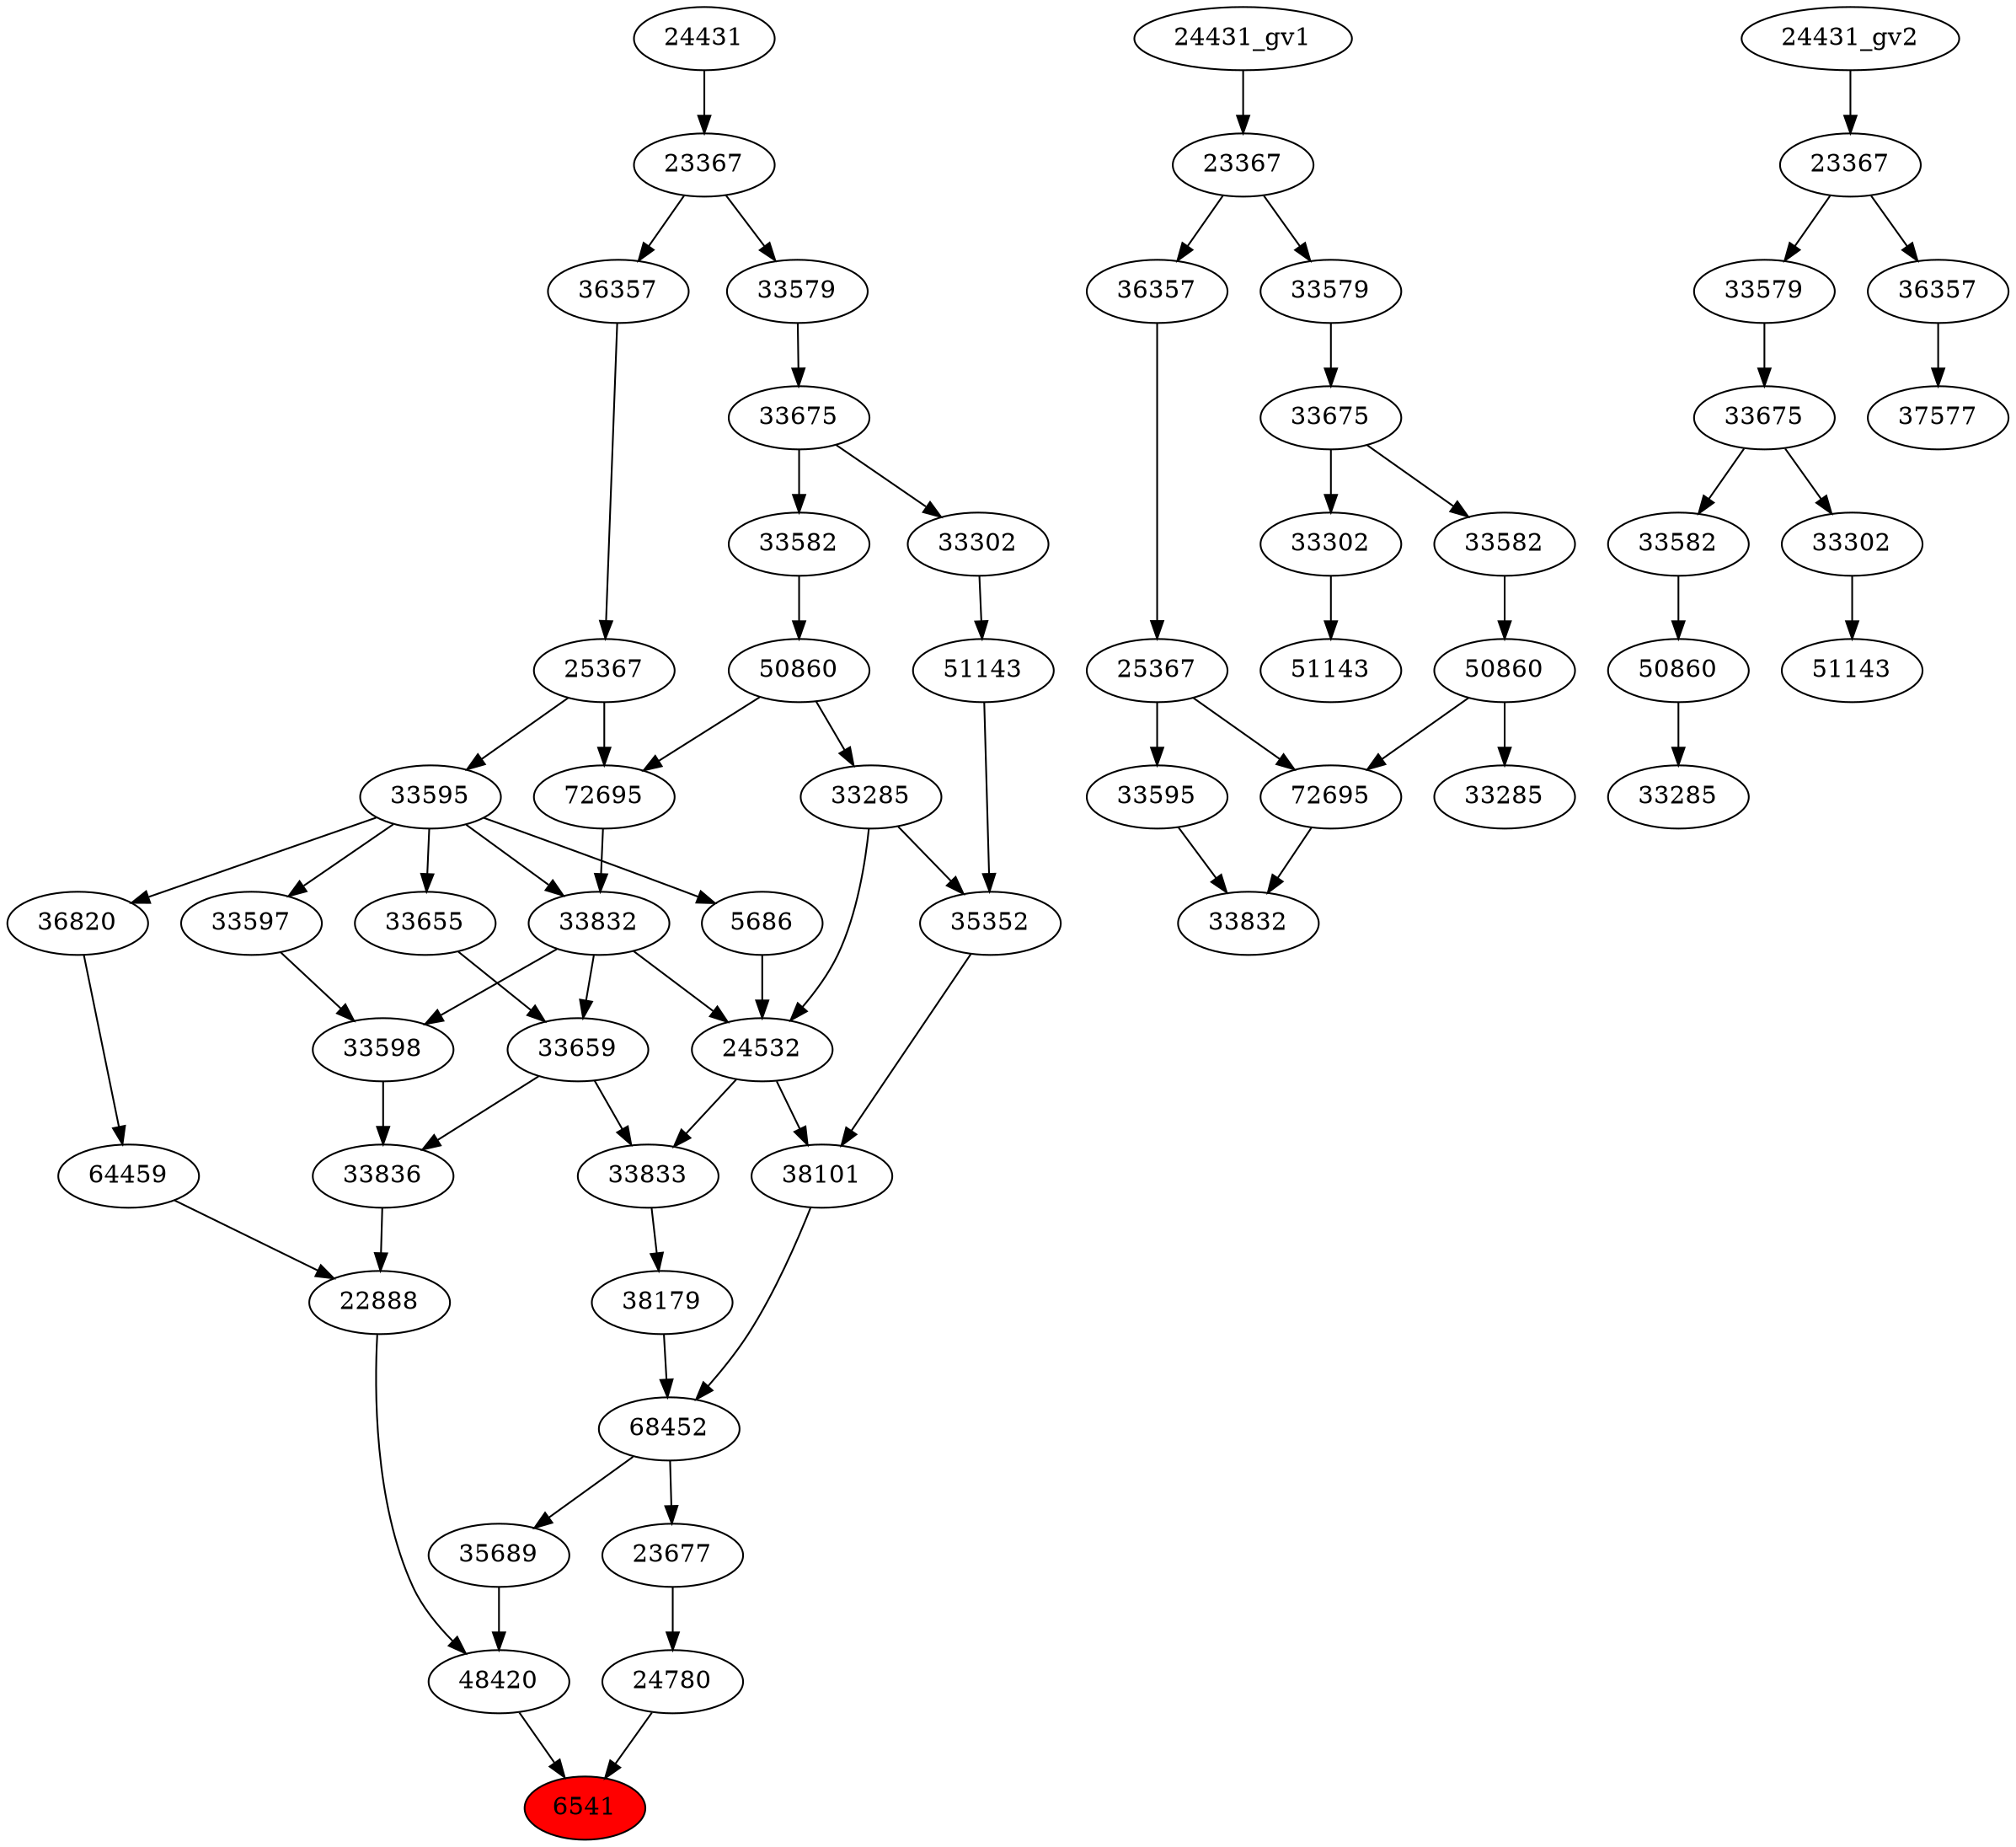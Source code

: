 strict digraph root {
	node [label="\N"];
	{
		node [fillcolor="",
			label="\N",
			style=""
		];
		6541		 [fillcolor=red,
			label=6541,
			style=filled];
		48420		 [label=48420];
		48420 -> 6541;
		24780		 [label=24780];
		24780 -> 6541;
		22888		 [label=22888];
		22888 -> 48420;
		35689		 [label=35689];
		35689 -> 48420;
		23677		 [label=23677];
		23677 -> 24780;
		33836		 [label=33836];
		33836 -> 22888;
		64459		 [label=64459];
		64459 -> 22888;
		68452		 [label=68452];
		68452 -> 35689;
		68452 -> 23677;
		33659		 [label=33659];
		33659 -> 33836;
		33833		 [label=33833];
		33659 -> 33833;
		33598		 [label=33598];
		33598 -> 33836;
		36820		 [label=36820];
		36820 -> 64459;
		38179		 [label=38179];
		38179 -> 68452;
		38101		 [label=38101];
		38101 -> 68452;
		33655		 [label=33655];
		33655 -> 33659;
		33832		 [label=33832];
		33832 -> 33659;
		33832 -> 33598;
		24532		 [label=24532];
		33832 -> 24532;
		33597		 [label=33597];
		33597 -> 33598;
		33595		 [label=33595];
		33595 -> 36820;
		33595 -> 33655;
		33595 -> 33832;
		33595 -> 33597;
		5686		 [label=5686];
		33595 -> 5686;
		33833 -> 38179;
		24532 -> 38101;
		24532 -> 33833;
		35352		 [label=35352];
		35352 -> 38101;
		72695		 [label=72695];
		72695 -> 33832;
		25367		 [label=25367];
		25367 -> 33595;
		25367 -> 72695;
		33285		 [label=33285];
		33285 -> 24532;
		33285 -> 35352;
		5686 -> 24532;
		51143		 [label=51143];
		51143 -> 35352;
		50860		 [label=50860];
		50860 -> 72695;
		50860 -> 33285;
		36357		 [label=36357];
		36357 -> 25367;
		33302		 [label=33302];
		33302 -> 51143;
		33582		 [label=33582];
		33582 -> 50860;
		23367		 [label=23367];
		23367 -> 36357;
		33579		 [label=33579];
		23367 -> 33579;
		33675		 [label=33675];
		33675 -> 33302;
		33675 -> 33582;
		24431		 [label=24431];
		24431 -> 23367;
		33579 -> 33675;
	}
	{
		node [label="\N"];
		"33832_gv1"		 [label=33832];
		"72695_gv1"		 [label=72695];
		"72695_gv1" -> "33832_gv1";
		"33595_gv1"		 [label=33595];
		"33595_gv1" -> "33832_gv1";
		"25367_gv1"		 [label=25367];
		"25367_gv1" -> "72695_gv1";
		"25367_gv1" -> "33595_gv1";
		"50860_gv1"		 [label=50860];
		"50860_gv1" -> "72695_gv1";
		"33285_gv1"		 [label=33285];
		"50860_gv1" -> "33285_gv1";
		"36357_gv1"		 [label=36357];
		"36357_gv1" -> "25367_gv1";
		"51143_gv1"		 [label=51143];
		"33302_gv1"		 [label=33302];
		"33302_gv1" -> "51143_gv1";
		"33582_gv1"		 [label=33582];
		"33582_gv1" -> "50860_gv1";
		"23367_gv1"		 [label=23367];
		"23367_gv1" -> "36357_gv1";
		"33579_gv1"		 [label=33579];
		"23367_gv1" -> "33579_gv1";
		"33675_gv1"		 [label=33675];
		"33675_gv1" -> "33302_gv1";
		"33675_gv1" -> "33582_gv1";
		"24431_gv1" -> "23367_gv1";
		"33579_gv1" -> "33675_gv1";
	}
	{
		node [label="\N"];
		"50860_gv2"		 [label=50860];
		"33285_gv2"		 [label=33285];
		"50860_gv2" -> "33285_gv2";
		"33582_gv2"		 [label=33582];
		"33582_gv2" -> "50860_gv2";
		"51143_gv2"		 [label=51143];
		"33302_gv2"		 [label=33302];
		"33302_gv2" -> "51143_gv2";
		"33675_gv2"		 [label=33675];
		"33675_gv2" -> "33582_gv2";
		"33675_gv2" -> "33302_gv2";
		"33579_gv2"		 [label=33579];
		"33579_gv2" -> "33675_gv2";
		37577		 [label=37577];
		"36357_gv2"		 [label=36357];
		"36357_gv2" -> 37577;
		"23367_gv2"		 [label=23367];
		"23367_gv2" -> "33579_gv2";
		"23367_gv2" -> "36357_gv2";
		"24431_gv2" -> "23367_gv2";
	}
}
